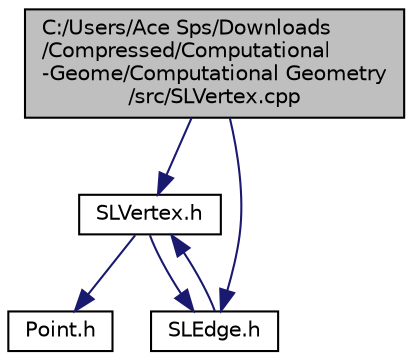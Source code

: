 digraph "C:/Users/Ace Sps/Downloads/Compressed/Computational-Geome/Computational Geometry/src/SLVertex.cpp"
{
  edge [fontname="Helvetica",fontsize="10",labelfontname="Helvetica",labelfontsize="10"];
  node [fontname="Helvetica",fontsize="10",shape=record];
  Node0 [label="C:/Users/Ace Sps/Downloads\l/Compressed/Computational\l-Geome/Computational Geometry\l/src/SLVertex.cpp",height=0.2,width=0.4,color="black", fillcolor="grey75", style="filled", fontcolor="black"];
  Node0 -> Node1 [color="midnightblue",fontsize="10",style="solid",fontname="Helvetica"];
  Node1 [label="SLVertex.h",height=0.2,width=0.4,color="black", fillcolor="white", style="filled",URL="$d9/df3/_s_l_vertex_8h.html"];
  Node1 -> Node2 [color="midnightblue",fontsize="10",style="solid",fontname="Helvetica"];
  Node2 [label="Point.h",height=0.2,width=0.4,color="black", fillcolor="white", style="filled",URL="$d1/d18/_point_8h.html"];
  Node1 -> Node3 [color="midnightblue",fontsize="10",style="solid",fontname="Helvetica"];
  Node3 [label="SLEdge.h",height=0.2,width=0.4,color="black", fillcolor="white", style="filled",URL="$dd/d02/_s_l_edge_8h.html"];
  Node3 -> Node1 [color="midnightblue",fontsize="10",style="solid",fontname="Helvetica"];
  Node0 -> Node3 [color="midnightblue",fontsize="10",style="solid",fontname="Helvetica"];
}
